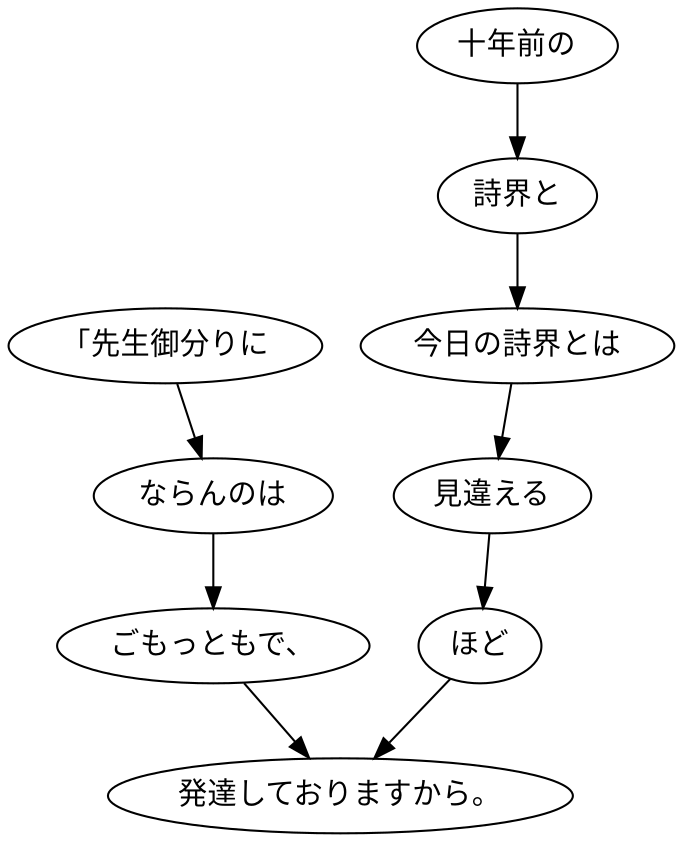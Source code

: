 digraph graph3836 {
	node0 [label="「先生御分りに"];
	node1 [label="ならんのは"];
	node2 [label="ごもっともで、"];
	node3 [label="十年前の"];
	node4 [label="詩界と"];
	node5 [label="今日の詩界とは"];
	node6 [label="見違える"];
	node7 [label="ほど"];
	node8 [label="発達しておりますから。"];
	node0 -> node1;
	node1 -> node2;
	node2 -> node8;
	node3 -> node4;
	node4 -> node5;
	node5 -> node6;
	node6 -> node7;
	node7 -> node8;
}
